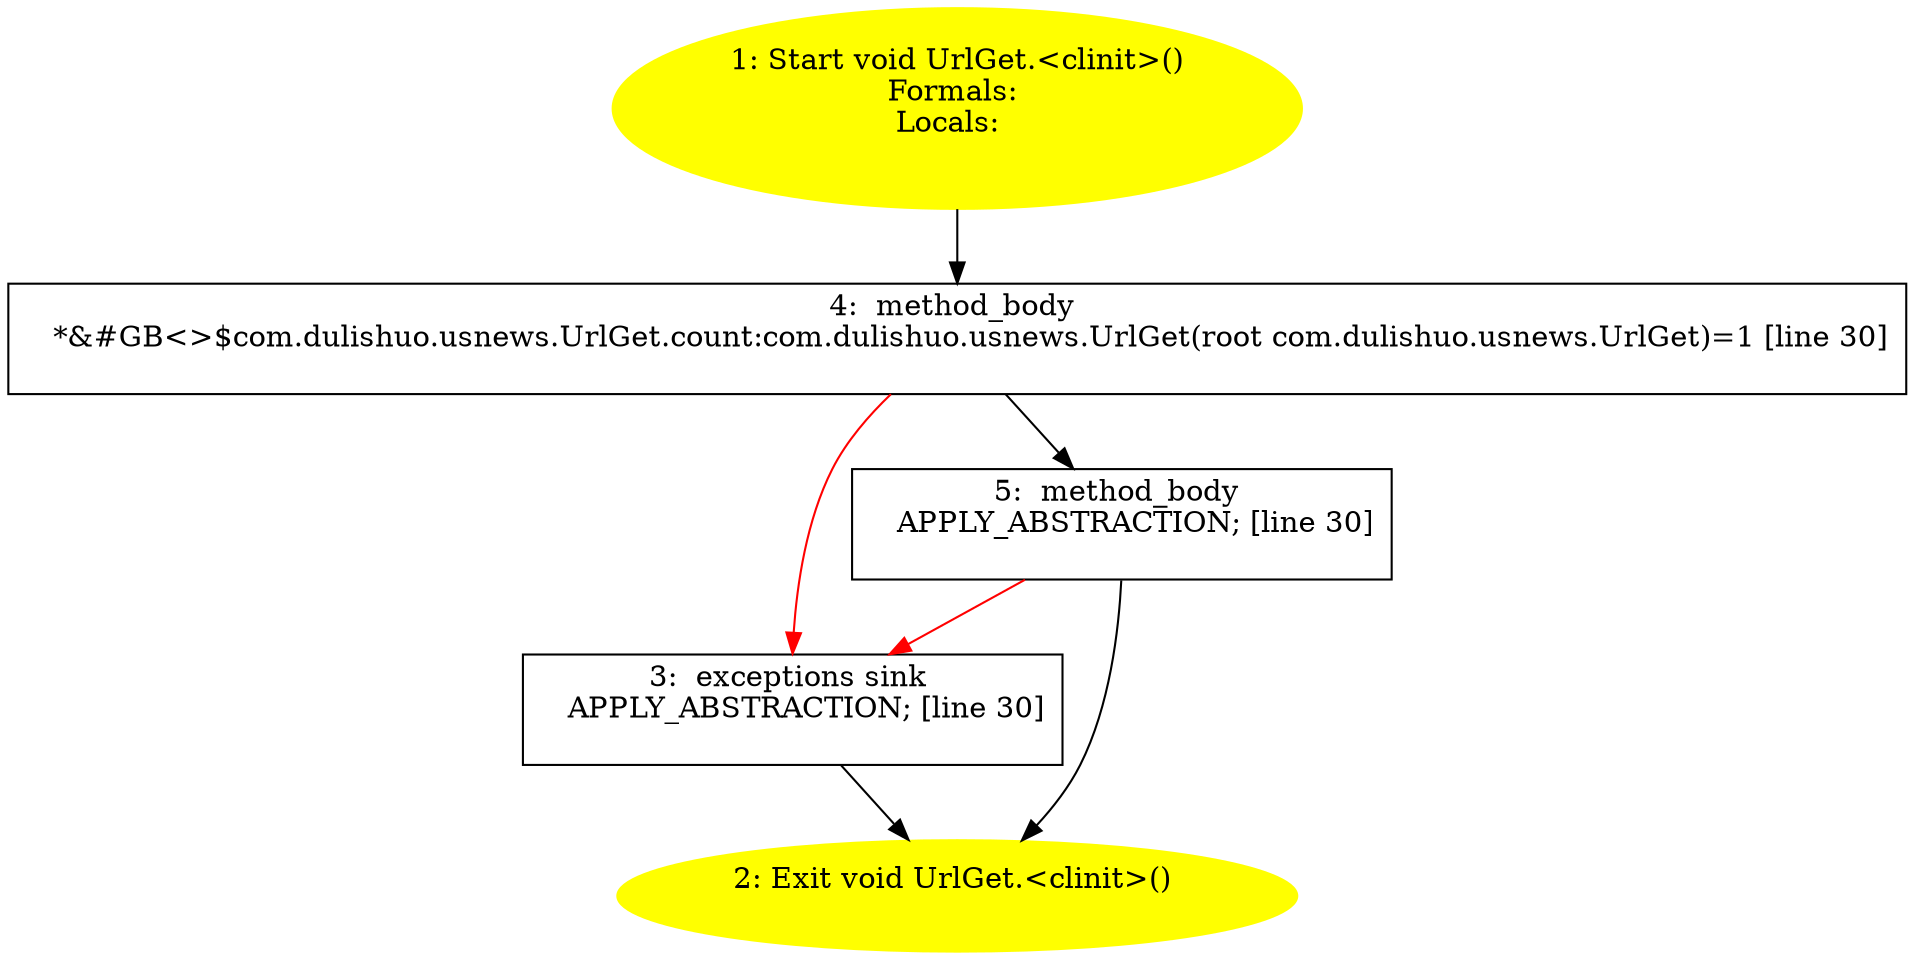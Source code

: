 /* @generated */
digraph cfg {
"com.dulishuo.usnews.UrlGet.<clinit>():void.9e5f17c0cf5686b4e648d84c1ad45f4c_1" [label="1: Start void UrlGet.<clinit>()\nFormals: \nLocals:  \n  " color=yellow style=filled]
	

	 "com.dulishuo.usnews.UrlGet.<clinit>():void.9e5f17c0cf5686b4e648d84c1ad45f4c_1" -> "com.dulishuo.usnews.UrlGet.<clinit>():void.9e5f17c0cf5686b4e648d84c1ad45f4c_4" ;
"com.dulishuo.usnews.UrlGet.<clinit>():void.9e5f17c0cf5686b4e648d84c1ad45f4c_2" [label="2: Exit void UrlGet.<clinit>() \n  " color=yellow style=filled]
	

"com.dulishuo.usnews.UrlGet.<clinit>():void.9e5f17c0cf5686b4e648d84c1ad45f4c_3" [label="3:  exceptions sink \n   APPLY_ABSTRACTION; [line 30]\n " shape="box"]
	

	 "com.dulishuo.usnews.UrlGet.<clinit>():void.9e5f17c0cf5686b4e648d84c1ad45f4c_3" -> "com.dulishuo.usnews.UrlGet.<clinit>():void.9e5f17c0cf5686b4e648d84c1ad45f4c_2" ;
"com.dulishuo.usnews.UrlGet.<clinit>():void.9e5f17c0cf5686b4e648d84c1ad45f4c_4" [label="4:  method_body \n   *&#GB<>$com.dulishuo.usnews.UrlGet.count:com.dulishuo.usnews.UrlGet(root com.dulishuo.usnews.UrlGet)=1 [line 30]\n " shape="box"]
	

	 "com.dulishuo.usnews.UrlGet.<clinit>():void.9e5f17c0cf5686b4e648d84c1ad45f4c_4" -> "com.dulishuo.usnews.UrlGet.<clinit>():void.9e5f17c0cf5686b4e648d84c1ad45f4c_5" ;
	 "com.dulishuo.usnews.UrlGet.<clinit>():void.9e5f17c0cf5686b4e648d84c1ad45f4c_4" -> "com.dulishuo.usnews.UrlGet.<clinit>():void.9e5f17c0cf5686b4e648d84c1ad45f4c_3" [color="red" ];
"com.dulishuo.usnews.UrlGet.<clinit>():void.9e5f17c0cf5686b4e648d84c1ad45f4c_5" [label="5:  method_body \n   APPLY_ABSTRACTION; [line 30]\n " shape="box"]
	

	 "com.dulishuo.usnews.UrlGet.<clinit>():void.9e5f17c0cf5686b4e648d84c1ad45f4c_5" -> "com.dulishuo.usnews.UrlGet.<clinit>():void.9e5f17c0cf5686b4e648d84c1ad45f4c_2" ;
	 "com.dulishuo.usnews.UrlGet.<clinit>():void.9e5f17c0cf5686b4e648d84c1ad45f4c_5" -> "com.dulishuo.usnews.UrlGet.<clinit>():void.9e5f17c0cf5686b4e648d84c1ad45f4c_3" [color="red" ];
}
